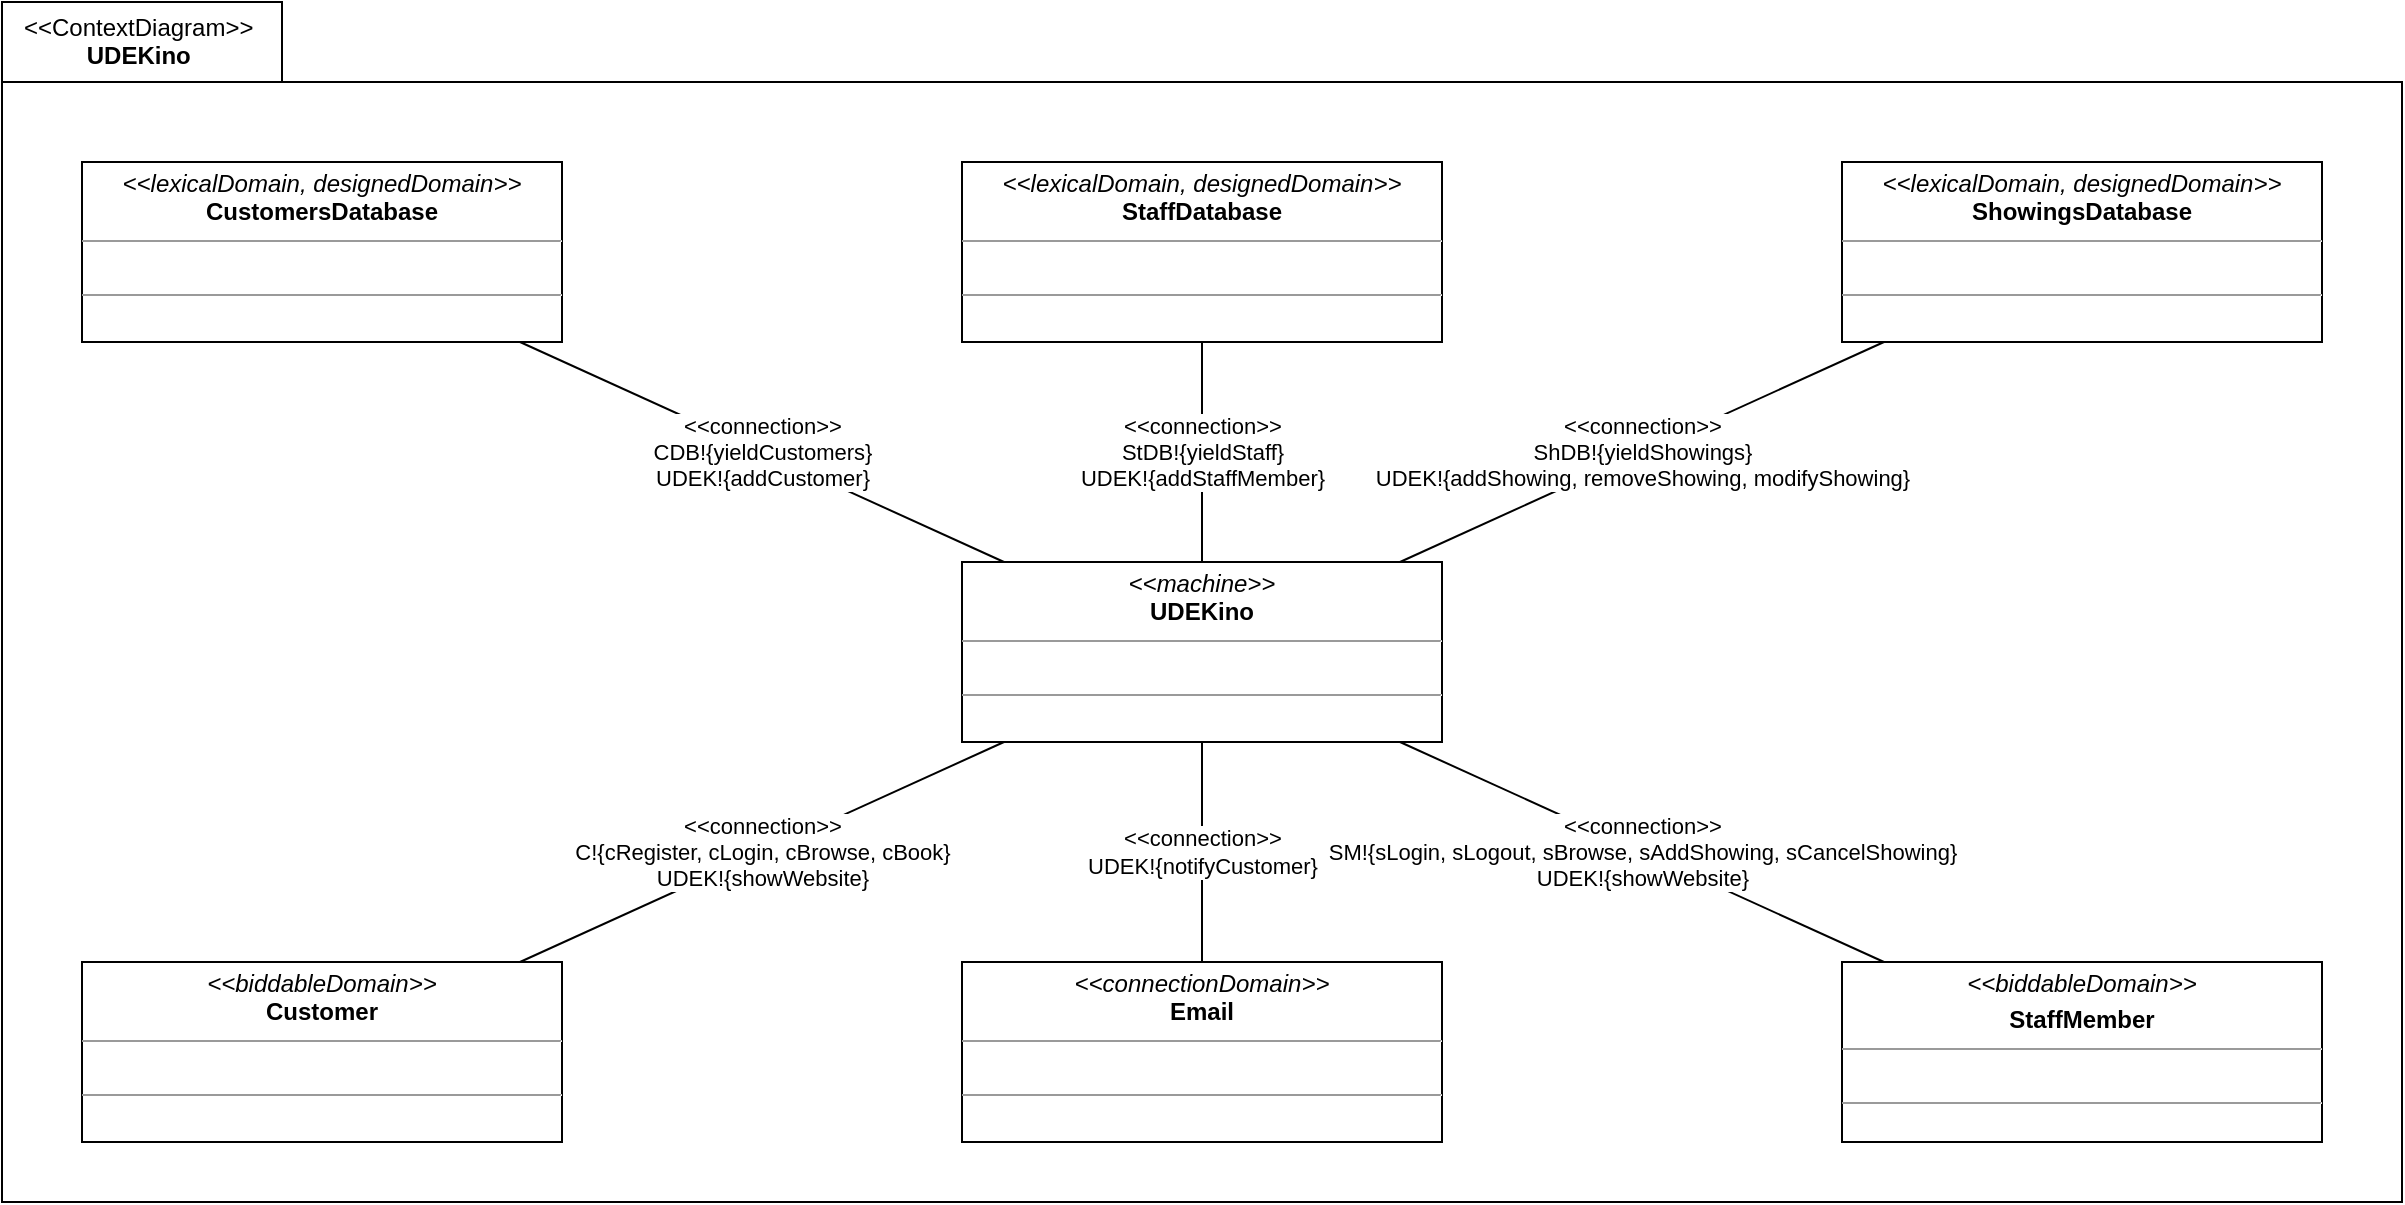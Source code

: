 <mxfile version="19.0.3" type="device"><diagram id="emRpJKtgpJoCoOgUbEJr" name="Page-1"><mxGraphModel dx="889" dy="547" grid="1" gridSize="10" guides="1" tooltips="1" connect="1" arrows="1" fold="1" page="1" pageScale="1" pageWidth="1600" pageHeight="1200" math="0" shadow="0"><root><mxCell id="0"/><mxCell id="1" parent="0"/><mxCell id="95DHbLZJ2ofVflBstqKd-20" value="&lt;div style=&quot;&quot;&gt;&lt;span style=&quot;font-weight: 400; background-color: initial;&quot;&gt;&amp;lt;&amp;lt;ContextDiagram&amp;gt;&amp;gt;&lt;/span&gt;&lt;/div&gt;&lt;div style=&quot;text-align: center;&quot;&gt;&lt;span style=&quot;background-color: initial;&quot;&gt;UDEKino&lt;/span&gt;&lt;/div&gt;" style="shape=folder;fontStyle=1;spacingTop=1;tabWidth=140;tabHeight=40;tabPosition=left;html=1;rounded=0;shadow=0;glass=0;comic=0;sketch=0;pointerEvents=1;gradientColor=none;labelPosition=center;verticalLabelPosition=middle;align=left;verticalAlign=top;spacing=0;spacingLeft=11;collapsible=1;container=1;recursiveResize=0;" vertex="1" parent="1"><mxGeometry x="40" y="40" width="1200" height="600" as="geometry"><mxRectangle x="840" y="1320" width="140" height="40" as="alternateBounds"/></mxGeometry></mxCell><mxCell id="95DHbLZJ2ofVflBstqKd-19" value="" style="group" vertex="1" connectable="0" parent="95DHbLZJ2ofVflBstqKd-20"><mxGeometry x="40" y="80" width="1120" height="490" as="geometry"/></mxCell><mxCell id="95DHbLZJ2ofVflBstqKd-1" value="&lt;p style=&quot;margin:0px;margin-top:4px;text-align:center;&quot;&gt;&lt;i&gt;&amp;lt;&amp;lt;connectionDomain&amp;gt;&amp;gt;&lt;/i&gt;&lt;br&gt;&lt;b&gt;Email&lt;/b&gt;&lt;/p&gt;&lt;hr size=&quot;1&quot;&gt;&lt;p style=&quot;margin:0px;margin-left:4px;&quot;&gt;&lt;br&gt;&lt;/p&gt;&lt;hr size=&quot;1&quot;&gt;&lt;p style=&quot;margin:0px;margin-left:4px;&quot;&gt;&lt;br&gt;&lt;/p&gt;" style="verticalAlign=top;align=left;overflow=fill;fontSize=12;fontFamily=Helvetica;html=1;rounded=0;shadow=0;glass=0;comic=0;sketch=0;pointerEvents=1;fontColor=default;gradientColor=none;" vertex="1" parent="95DHbLZJ2ofVflBstqKd-19"><mxGeometry x="440" y="400" width="240" height="90" as="geometry"/></mxCell><mxCell id="95DHbLZJ2ofVflBstqKd-2" value="&lt;p style=&quot;margin:0px;margin-top:4px;text-align:center;&quot;&gt;&lt;i&gt;&amp;lt;&amp;lt;biddableDomain&amp;gt;&amp;gt;&lt;/i&gt;&lt;br&gt;&lt;b&gt;Customer&lt;/b&gt;&lt;/p&gt;&lt;hr size=&quot;1&quot;&gt;&lt;p style=&quot;margin:0px;margin-left:4px;&quot;&gt;&lt;br&gt;&lt;/p&gt;&lt;hr size=&quot;1&quot;&gt;&lt;p style=&quot;margin:0px;margin-left:4px;&quot;&gt;&lt;br&gt;&lt;/p&gt;" style="verticalAlign=top;align=left;overflow=fill;fontSize=12;fontFamily=Helvetica;html=1;rounded=0;shadow=0;glass=0;comic=0;sketch=0;pointerEvents=1;fontColor=default;gradientColor=none;" vertex="1" parent="95DHbLZJ2ofVflBstqKd-19"><mxGeometry y="400" width="240" height="90" as="geometry"/></mxCell><mxCell id="95DHbLZJ2ofVflBstqKd-3" value="&lt;p style=&quot;margin:0px;margin-top:4px;text-align:center;&quot;&gt;&lt;i&gt;&amp;lt;&amp;lt;biddableD&lt;/i&gt;&lt;i style=&quot;background-color: initial;&quot;&gt;omain&amp;gt;&amp;gt;&lt;/i&gt;&lt;/p&gt;&lt;p style=&quot;margin:0px;margin-top:4px;text-align:center;&quot;&gt;&lt;b&gt;StaffMember&lt;/b&gt;&lt;/p&gt;&lt;hr size=&quot;1&quot;&gt;&lt;p style=&quot;margin:0px;margin-left:4px;&quot;&gt;&lt;br&gt;&lt;/p&gt;&lt;hr size=&quot;1&quot;&gt;&lt;p style=&quot;margin:0px;margin-left:4px;&quot;&gt;&lt;br&gt;&lt;/p&gt;" style="verticalAlign=top;align=left;overflow=fill;fontSize=12;fontFamily=Helvetica;html=1;rounded=0;shadow=0;glass=0;comic=0;sketch=0;pointerEvents=1;fontColor=default;gradientColor=none;" vertex="1" parent="95DHbLZJ2ofVflBstqKd-19"><mxGeometry x="880" y="400" width="240" height="90" as="geometry"/></mxCell><mxCell id="95DHbLZJ2ofVflBstqKd-12" value="&amp;lt;&amp;lt;connection&amp;gt;&amp;gt;&lt;br&gt;UDEK!{notifyCustomer}" style="rounded=0;orthogonalLoop=1;jettySize=auto;html=1;endArrow=none;endFill=0;" edge="1" parent="95DHbLZJ2ofVflBstqKd-19" source="95DHbLZJ2ofVflBstqKd-4" target="95DHbLZJ2ofVflBstqKd-1"><mxGeometry relative="1" as="geometry"/></mxCell><mxCell id="95DHbLZJ2ofVflBstqKd-13" value="&amp;lt;&amp;lt;connection&amp;gt;&amp;gt;&lt;br&gt;C!{cRegister, cLogin, cBrowse, cBook}&lt;br&gt;UDEK!{showWebsite}" style="edgeStyle=none;rounded=0;orthogonalLoop=1;jettySize=auto;html=1;endArrow=none;endFill=0;" edge="1" parent="95DHbLZJ2ofVflBstqKd-19" source="95DHbLZJ2ofVflBstqKd-4" target="95DHbLZJ2ofVflBstqKd-2"><mxGeometry relative="1" as="geometry"/></mxCell><mxCell id="95DHbLZJ2ofVflBstqKd-14" value="&amp;lt;&amp;lt;connection&amp;gt;&amp;gt;&lt;br&gt;SM!{sLogin, sLogout, sBrowse, sAddShowing, sCancelShowing}&lt;br&gt;UDEK!{showWebsite}" style="edgeStyle=none;rounded=0;orthogonalLoop=1;jettySize=auto;html=1;endArrow=none;endFill=0;" edge="1" parent="95DHbLZJ2ofVflBstqKd-19" source="95DHbLZJ2ofVflBstqKd-4" target="95DHbLZJ2ofVflBstqKd-3"><mxGeometry relative="1" as="geometry"/></mxCell><mxCell id="95DHbLZJ2ofVflBstqKd-4" value="&lt;p style=&quot;margin:0px;margin-top:4px;text-align:center;&quot;&gt;&lt;i&gt;&amp;lt;&amp;lt;machine&amp;gt;&amp;gt;&lt;/i&gt;&lt;br&gt;&lt;b&gt;UDEKino&lt;/b&gt;&lt;/p&gt;&lt;hr size=&quot;1&quot;&gt;&lt;p style=&quot;margin:0px;margin-left:4px;&quot;&gt;&lt;br&gt;&lt;/p&gt;&lt;hr size=&quot;1&quot;&gt;&lt;p style=&quot;margin:0px;margin-left:4px;&quot;&gt;&lt;br&gt;&lt;/p&gt;" style="verticalAlign=top;align=left;overflow=fill;fontSize=12;fontFamily=Helvetica;html=1;rounded=0;shadow=0;glass=0;comic=0;sketch=0;pointerEvents=1;fontColor=default;gradientColor=none;" vertex="1" parent="95DHbLZJ2ofVflBstqKd-19"><mxGeometry x="440" y="200" width="240" height="90" as="geometry"/></mxCell><mxCell id="95DHbLZJ2ofVflBstqKd-17" value="&amp;lt;&amp;lt;connection&amp;gt;&amp;gt;&lt;br&gt;ShDB!{yieldShowings}&lt;br&gt;UDEK!{addShowing, removeShowing, modifyShowing}" style="edgeStyle=none;rounded=0;orthogonalLoop=1;jettySize=auto;html=1;endArrow=none;endFill=0;" edge="1" parent="95DHbLZJ2ofVflBstqKd-19" source="95DHbLZJ2ofVflBstqKd-5" target="95DHbLZJ2ofVflBstqKd-4"><mxGeometry relative="1" as="geometry"/></mxCell><mxCell id="95DHbLZJ2ofVflBstqKd-5" value="&lt;p style=&quot;margin:0px;margin-top:4px;text-align:center;&quot;&gt;&lt;i&gt;&amp;lt;&amp;lt;lexicalDomain, designedDomain&amp;gt;&amp;gt;&lt;/i&gt;&lt;br&gt;&lt;b&gt;ShowingsDatabase&lt;/b&gt;&lt;/p&gt;&lt;hr size=&quot;1&quot;&gt;&lt;p style=&quot;margin:0px;margin-left:4px;&quot;&gt;&lt;br&gt;&lt;/p&gt;&lt;hr size=&quot;1&quot;&gt;&lt;p style=&quot;margin:0px;margin-left:4px;&quot;&gt;&lt;br&gt;&lt;/p&gt;" style="verticalAlign=top;align=left;overflow=fill;fontSize=12;fontFamily=Helvetica;html=1;rounded=0;shadow=0;glass=0;comic=0;sketch=0;pointerEvents=1;fontColor=default;gradientColor=none;" vertex="1" parent="95DHbLZJ2ofVflBstqKd-19"><mxGeometry x="880" width="240" height="90" as="geometry"/></mxCell><mxCell id="95DHbLZJ2ofVflBstqKd-6" value="&lt;p style=&quot;margin:0px;margin-top:4px;text-align:center;&quot;&gt;&lt;i&gt;&amp;lt;&amp;lt;lexicalDomain, designedDomain&amp;gt;&amp;gt;&lt;/i&gt;&lt;br&gt;&lt;b&gt;StaffDatabase&lt;/b&gt;&lt;/p&gt;&lt;hr size=&quot;1&quot;&gt;&lt;p style=&quot;margin:0px;margin-left:4px;&quot;&gt;&lt;br&gt;&lt;/p&gt;&lt;hr size=&quot;1&quot;&gt;&lt;p style=&quot;margin:0px;margin-left:4px;&quot;&gt;&lt;br&gt;&lt;/p&gt;" style="verticalAlign=top;align=left;overflow=fill;fontSize=12;fontFamily=Helvetica;html=1;rounded=0;shadow=0;glass=0;comic=0;sketch=0;pointerEvents=1;fontColor=default;gradientColor=none;" vertex="1" parent="95DHbLZJ2ofVflBstqKd-19"><mxGeometry x="440" width="240" height="90" as="geometry"/></mxCell><mxCell id="95DHbLZJ2ofVflBstqKd-15" value="&amp;lt;&amp;lt;connection&amp;gt;&amp;gt;&lt;br&gt;StDB!{yieldStaff}&lt;br&gt;UDEK!{addStaffMember}" style="edgeStyle=none;rounded=0;orthogonalLoop=1;jettySize=auto;html=1;endArrow=none;endFill=0;" edge="1" parent="95DHbLZJ2ofVflBstqKd-19" source="95DHbLZJ2ofVflBstqKd-4" target="95DHbLZJ2ofVflBstqKd-6"><mxGeometry relative="1" as="geometry"/></mxCell><mxCell id="95DHbLZJ2ofVflBstqKd-11" value="&lt;p style=&quot;margin:0px;margin-top:4px;text-align:center;&quot;&gt;&lt;i&gt;&amp;lt;&amp;lt;lexicalDomain, designedDomain&amp;gt;&amp;gt;&lt;/i&gt;&lt;br&gt;&lt;b&gt;CustomersDatabase&lt;/b&gt;&lt;/p&gt;&lt;hr size=&quot;1&quot;&gt;&lt;p style=&quot;margin:0px;margin-left:4px;&quot;&gt;&lt;br&gt;&lt;/p&gt;&lt;hr size=&quot;1&quot;&gt;&lt;p style=&quot;margin:0px;margin-left:4px;&quot;&gt;&lt;br&gt;&lt;/p&gt;" style="verticalAlign=top;align=left;overflow=fill;fontSize=12;fontFamily=Helvetica;html=1;rounded=0;shadow=0;glass=0;comic=0;sketch=0;pointerEvents=1;fontColor=default;gradientColor=none;" vertex="1" parent="95DHbLZJ2ofVflBstqKd-19"><mxGeometry width="240" height="90" as="geometry"/></mxCell><mxCell id="95DHbLZJ2ofVflBstqKd-16" value="&amp;lt;&amp;lt;connection&amp;gt;&amp;gt;&lt;br&gt;CDB!{yieldCustomers}&lt;br&gt;UDEK!{addCustomer}" style="edgeStyle=none;rounded=0;orthogonalLoop=1;jettySize=auto;html=1;endArrow=none;endFill=0;" edge="1" parent="95DHbLZJ2ofVflBstqKd-19" source="95DHbLZJ2ofVflBstqKd-4" target="95DHbLZJ2ofVflBstqKd-11"><mxGeometry relative="1" as="geometry"/></mxCell></root></mxGraphModel></diagram></mxfile>